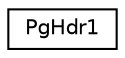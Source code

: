 digraph "Graphical Class Hierarchy"
{
 // LATEX_PDF_SIZE
  edge [fontname="Helvetica",fontsize="10",labelfontname="Helvetica",labelfontsize="10"];
  node [fontname="Helvetica",fontsize="10",shape=record];
  rankdir="LR";
  Node0 [label="PgHdr1",height=0.2,width=0.4,color="black", fillcolor="white", style="filled",URL="$db/d1b/sqlite3_8c.html#df/d0a/structPgHdr1",tooltip=" "];
}
